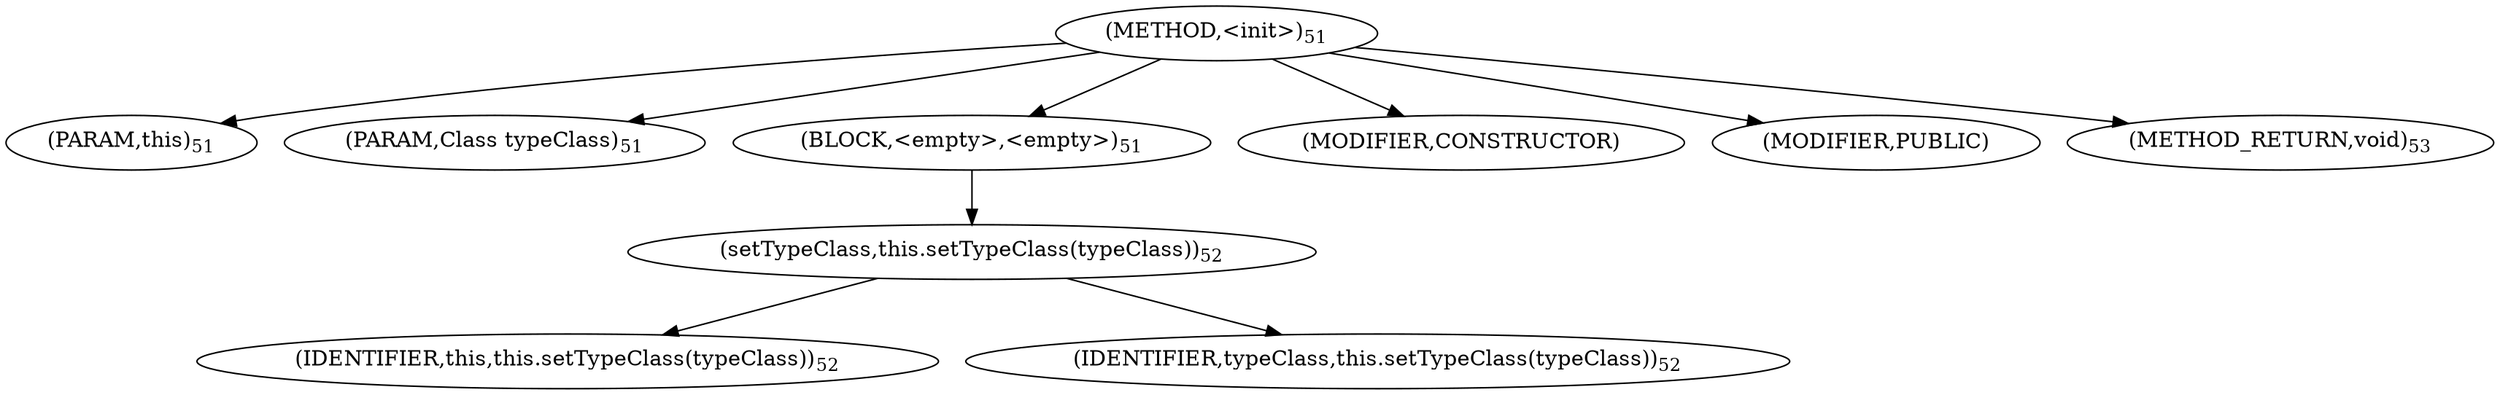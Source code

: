 digraph "&lt;init&gt;" {  
"52" [label = <(METHOD,&lt;init&gt;)<SUB>51</SUB>> ]
"6" [label = <(PARAM,this)<SUB>51</SUB>> ]
"53" [label = <(PARAM,Class typeClass)<SUB>51</SUB>> ]
"54" [label = <(BLOCK,&lt;empty&gt;,&lt;empty&gt;)<SUB>51</SUB>> ]
"55" [label = <(setTypeClass,this.setTypeClass(typeClass))<SUB>52</SUB>> ]
"5" [label = <(IDENTIFIER,this,this.setTypeClass(typeClass))<SUB>52</SUB>> ]
"56" [label = <(IDENTIFIER,typeClass,this.setTypeClass(typeClass))<SUB>52</SUB>> ]
"57" [label = <(MODIFIER,CONSTRUCTOR)> ]
"58" [label = <(MODIFIER,PUBLIC)> ]
"59" [label = <(METHOD_RETURN,void)<SUB>53</SUB>> ]
  "52" -> "6" 
  "52" -> "53" 
  "52" -> "54" 
  "52" -> "57" 
  "52" -> "58" 
  "52" -> "59" 
  "54" -> "55" 
  "55" -> "5" 
  "55" -> "56" 
}
